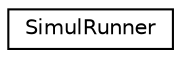 digraph "Graphical Class Hierarchy"
{
 // LATEX_PDF_SIZE
  edge [fontname="Helvetica",fontsize="10",labelfontname="Helvetica",labelfontsize="10"];
  node [fontname="Helvetica",fontsize="10",shape=record];
  rankdir="LR";
  Node0 [label="SimulRunner",height=0.2,width=0.4,color="black", fillcolor="white", style="filled",URL="$class_simul_runner.html",tooltip=" "];
}
